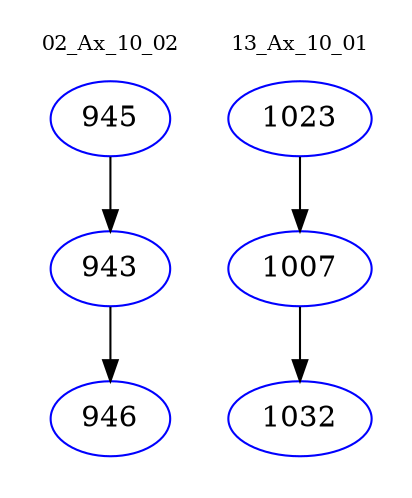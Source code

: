 digraph{
subgraph cluster_0 {
color = white
label = "02_Ax_10_02";
fontsize=10;
T0_945 [label="945", color="blue"]
T0_945 -> T0_943 [color="black"]
T0_943 [label="943", color="blue"]
T0_943 -> T0_946 [color="black"]
T0_946 [label="946", color="blue"]
}
subgraph cluster_1 {
color = white
label = "13_Ax_10_01";
fontsize=10;
T1_1023 [label="1023", color="blue"]
T1_1023 -> T1_1007 [color="black"]
T1_1007 [label="1007", color="blue"]
T1_1007 -> T1_1032 [color="black"]
T1_1032 [label="1032", color="blue"]
}
}
